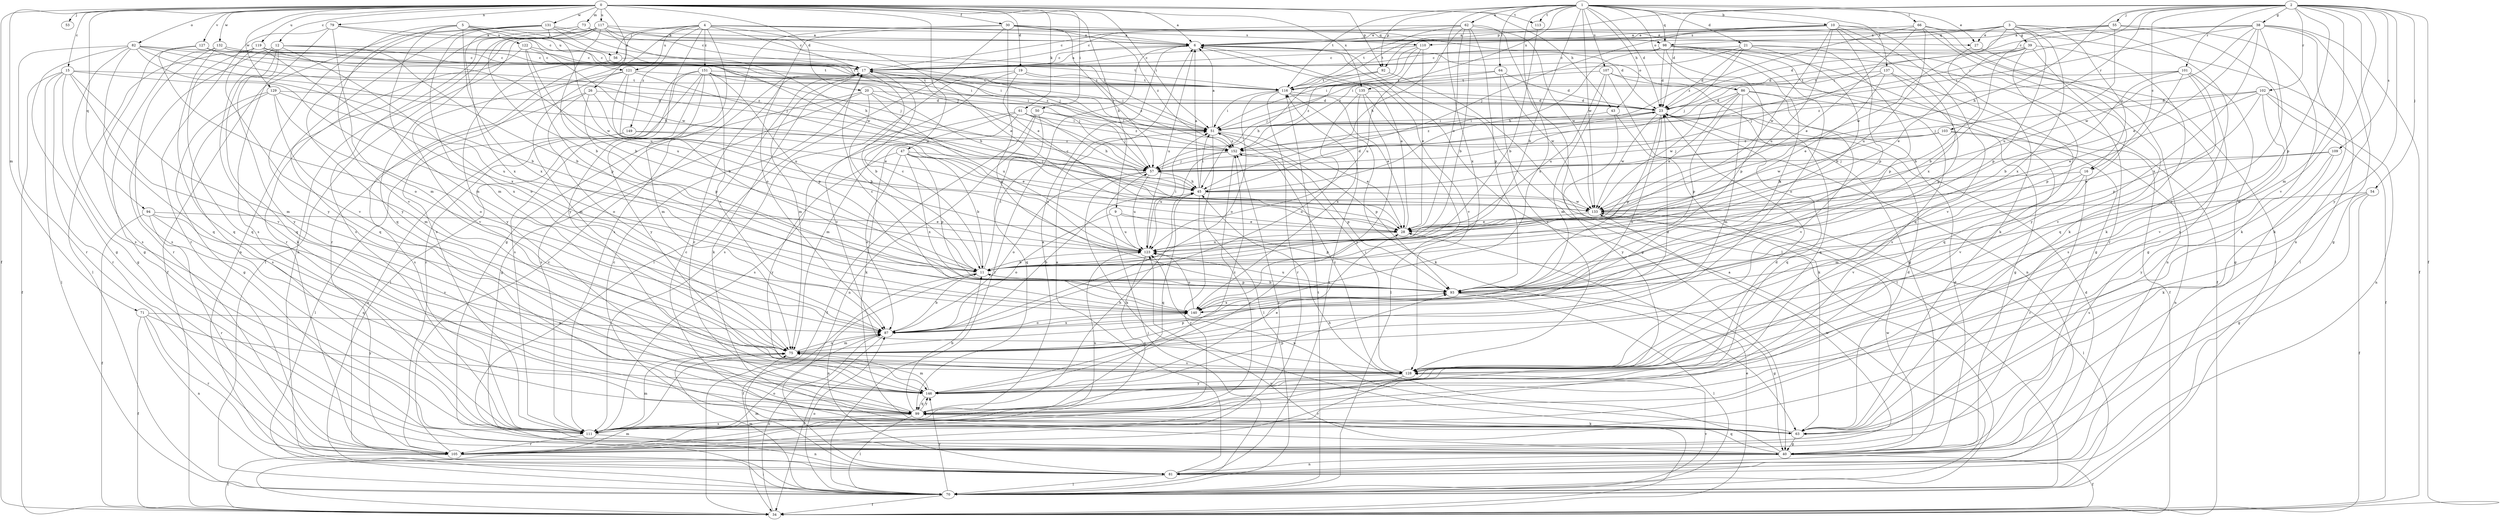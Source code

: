strict digraph  {
0;
1;
2;
3;
4;
5;
6;
9;
10;
11;
12;
15;
16;
17;
19;
20;
21;
23;
26;
27;
28;
30;
34;
38;
39;
40;
43;
45;
47;
50;
51;
53;
54;
55;
56;
57;
61;
62;
63;
64;
66;
70;
71;
73;
75;
79;
81;
82;
86;
87;
92;
93;
94;
98;
99;
101;
102;
103;
105;
107;
109;
110;
111;
113;
116;
117;
119;
121;
122;
123;
127;
128;
129;
131;
132;
133;
135;
137;
140;
146;
149;
151;
152;
0 -> 6  [label=a];
0 -> 9  [label=b];
0 -> 12  [label=c];
0 -> 15  [label=c];
0 -> 19  [label=d];
0 -> 20  [label=d];
0 -> 26  [label=e];
0 -> 30  [label=f];
0 -> 34  [label=f];
0 -> 43  [label=h];
0 -> 47  [label=i];
0 -> 50  [label=i];
0 -> 51  [label=i];
0 -> 53  [label=j];
0 -> 61  [label=k];
0 -> 71  [label=m];
0 -> 73  [label=m];
0 -> 79  [label=n];
0 -> 82  [label=o];
0 -> 92  [label=p];
0 -> 94  [label=q];
0 -> 113  [label=t];
0 -> 117  [label=u];
0 -> 119  [label=u];
0 -> 127  [label=v];
0 -> 129  [label=w];
0 -> 131  [label=w];
0 -> 132  [label=w];
0 -> 135  [label=x];
1 -> 10  [label=b];
1 -> 11  [label=b];
1 -> 21  [label=d];
1 -> 23  [label=d];
1 -> 27  [label=e];
1 -> 43  [label=h];
1 -> 62  [label=k];
1 -> 64  [label=l];
1 -> 66  [label=l];
1 -> 70  [label=l];
1 -> 86  [label=o];
1 -> 92  [label=p];
1 -> 98  [label=q];
1 -> 107  [label=s];
1 -> 113  [label=t];
1 -> 116  [label=t];
1 -> 133  [label=w];
1 -> 135  [label=x];
1 -> 137  [label=x];
1 -> 140  [label=x];
2 -> 16  [label=c];
2 -> 23  [label=d];
2 -> 34  [label=f];
2 -> 38  [label=g];
2 -> 45  [label=h];
2 -> 51  [label=i];
2 -> 54  [label=j];
2 -> 55  [label=j];
2 -> 75  [label=m];
2 -> 81  [label=n];
2 -> 92  [label=p];
2 -> 93  [label=p];
2 -> 101  [label=r];
2 -> 102  [label=r];
2 -> 103  [label=r];
2 -> 109  [label=s];
2 -> 128  [label=v];
2 -> 146  [label=y];
3 -> 6  [label=a];
3 -> 16  [label=c];
3 -> 27  [label=e];
3 -> 39  [label=g];
3 -> 63  [label=k];
3 -> 93  [label=p];
3 -> 98  [label=q];
3 -> 110  [label=s];
3 -> 133  [label=w];
3 -> 140  [label=x];
4 -> 17  [label=c];
4 -> 27  [label=e];
4 -> 28  [label=e];
4 -> 40  [label=g];
4 -> 56  [label=j];
4 -> 98  [label=q];
4 -> 105  [label=r];
4 -> 110  [label=s];
4 -> 111  [label=s];
4 -> 121  [label=u];
4 -> 146  [label=y];
4 -> 149  [label=z];
4 -> 151  [label=z];
5 -> 56  [label=j];
5 -> 75  [label=m];
5 -> 121  [label=u];
5 -> 122  [label=u];
5 -> 128  [label=v];
5 -> 133  [label=w];
5 -> 140  [label=x];
5 -> 146  [label=y];
6 -> 17  [label=c];
6 -> 40  [label=g];
6 -> 70  [label=l];
6 -> 86  [label=o];
6 -> 123  [label=u];
6 -> 128  [label=v];
9 -> 28  [label=e];
9 -> 87  [label=o];
9 -> 93  [label=p];
9 -> 123  [label=u];
10 -> 6  [label=a];
10 -> 17  [label=c];
10 -> 57  [label=j];
10 -> 63  [label=k];
10 -> 70  [label=l];
10 -> 93  [label=p];
10 -> 99  [label=q];
10 -> 116  [label=t];
10 -> 123  [label=u];
10 -> 133  [label=w];
10 -> 140  [label=x];
11 -> 17  [label=c];
11 -> 34  [label=f];
11 -> 51  [label=i];
11 -> 81  [label=n];
11 -> 93  [label=p];
12 -> 11  [label=b];
12 -> 17  [label=c];
12 -> 51  [label=i];
12 -> 63  [label=k];
12 -> 87  [label=o];
12 -> 99  [label=q];
12 -> 105  [label=r];
12 -> 146  [label=y];
15 -> 34  [label=f];
15 -> 40  [label=g];
15 -> 70  [label=l];
15 -> 75  [label=m];
15 -> 105  [label=r];
15 -> 116  [label=t];
15 -> 128  [label=v];
15 -> 140  [label=x];
16 -> 45  [label=h];
16 -> 75  [label=m];
16 -> 105  [label=r];
16 -> 128  [label=v];
17 -> 6  [label=a];
17 -> 11  [label=b];
17 -> 51  [label=i];
17 -> 63  [label=k];
17 -> 75  [label=m];
17 -> 116  [label=t];
19 -> 93  [label=p];
19 -> 111  [label=s];
19 -> 116  [label=t];
19 -> 128  [label=v];
19 -> 152  [label=z];
20 -> 11  [label=b];
20 -> 23  [label=d];
20 -> 40  [label=g];
20 -> 45  [label=h];
20 -> 111  [label=s];
20 -> 123  [label=u];
21 -> 11  [label=b];
21 -> 17  [label=c];
21 -> 23  [label=d];
21 -> 51  [label=i];
21 -> 57  [label=j];
21 -> 81  [label=n];
21 -> 93  [label=p];
23 -> 51  [label=i];
23 -> 87  [label=o];
23 -> 93  [label=p];
23 -> 99  [label=q];
23 -> 133  [label=w];
23 -> 152  [label=z];
26 -> 23  [label=d];
26 -> 28  [label=e];
26 -> 87  [label=o];
26 -> 93  [label=p];
26 -> 111  [label=s];
27 -> 11  [label=b];
27 -> 40  [label=g];
28 -> 6  [label=a];
28 -> 17  [label=c];
28 -> 123  [label=u];
30 -> 6  [label=a];
30 -> 23  [label=d];
30 -> 28  [label=e];
30 -> 57  [label=j];
30 -> 70  [label=l];
30 -> 87  [label=o];
30 -> 111  [label=s];
30 -> 152  [label=z];
34 -> 28  [label=e];
34 -> 75  [label=m];
34 -> 87  [label=o];
34 -> 123  [label=u];
38 -> 6  [label=a];
38 -> 17  [label=c];
38 -> 28  [label=e];
38 -> 34  [label=f];
38 -> 40  [label=g];
38 -> 51  [label=i];
38 -> 63  [label=k];
38 -> 128  [label=v];
38 -> 133  [label=w];
38 -> 140  [label=x];
39 -> 11  [label=b];
39 -> 17  [label=c];
39 -> 23  [label=d];
39 -> 28  [label=e];
39 -> 99  [label=q];
39 -> 128  [label=v];
39 -> 146  [label=y];
40 -> 17  [label=c];
40 -> 23  [label=d];
40 -> 34  [label=f];
40 -> 45  [label=h];
40 -> 81  [label=n];
40 -> 99  [label=q];
40 -> 133  [label=w];
43 -> 51  [label=i];
43 -> 63  [label=k];
43 -> 146  [label=y];
45 -> 6  [label=a];
45 -> 23  [label=d];
45 -> 51  [label=i];
45 -> 99  [label=q];
45 -> 105  [label=r];
45 -> 133  [label=w];
47 -> 11  [label=b];
47 -> 57  [label=j];
47 -> 87  [label=o];
47 -> 93  [label=p];
47 -> 123  [label=u];
47 -> 140  [label=x];
47 -> 146  [label=y];
50 -> 34  [label=f];
50 -> 51  [label=i];
50 -> 57  [label=j];
50 -> 81  [label=n];
50 -> 99  [label=q];
51 -> 6  [label=a];
51 -> 28  [label=e];
51 -> 70  [label=l];
51 -> 93  [label=p];
51 -> 152  [label=z];
54 -> 34  [label=f];
54 -> 40  [label=g];
54 -> 111  [label=s];
54 -> 133  [label=w];
55 -> 6  [label=a];
55 -> 23  [label=d];
55 -> 51  [label=i];
55 -> 63  [label=k];
55 -> 111  [label=s];
55 -> 123  [label=u];
56 -> 116  [label=t];
56 -> 146  [label=y];
57 -> 45  [label=h];
57 -> 63  [label=k];
57 -> 87  [label=o];
57 -> 123  [label=u];
61 -> 45  [label=h];
61 -> 51  [label=i];
61 -> 63  [label=k];
61 -> 75  [label=m];
61 -> 111  [label=s];
61 -> 152  [label=z];
62 -> 6  [label=a];
62 -> 11  [label=b];
62 -> 17  [label=c];
62 -> 28  [label=e];
62 -> 45  [label=h];
62 -> 93  [label=p];
62 -> 116  [label=t];
62 -> 133  [label=w];
62 -> 140  [label=x];
63 -> 17  [label=c];
63 -> 23  [label=d];
63 -> 40  [label=g];
63 -> 123  [label=u];
64 -> 23  [label=d];
64 -> 57  [label=j];
64 -> 116  [label=t];
64 -> 128  [label=v];
64 -> 133  [label=w];
66 -> 6  [label=a];
66 -> 28  [label=e];
66 -> 63  [label=k];
66 -> 70  [label=l];
66 -> 105  [label=r];
66 -> 123  [label=u];
66 -> 152  [label=z];
70 -> 6  [label=a];
70 -> 34  [label=f];
70 -> 57  [label=j];
70 -> 75  [label=m];
70 -> 87  [label=o];
70 -> 116  [label=t];
70 -> 128  [label=v];
70 -> 146  [label=y];
71 -> 34  [label=f];
71 -> 81  [label=n];
71 -> 87  [label=o];
71 -> 105  [label=r];
71 -> 146  [label=y];
73 -> 6  [label=a];
73 -> 11  [label=b];
73 -> 17  [label=c];
73 -> 140  [label=x];
75 -> 23  [label=d];
75 -> 87  [label=o];
75 -> 93  [label=p];
75 -> 128  [label=v];
79 -> 6  [label=a];
79 -> 17  [label=c];
79 -> 75  [label=m];
79 -> 105  [label=r];
79 -> 111  [label=s];
81 -> 6  [label=a];
81 -> 23  [label=d];
81 -> 70  [label=l];
81 -> 75  [label=m];
81 -> 116  [label=t];
82 -> 11  [label=b];
82 -> 17  [label=c];
82 -> 40  [label=g];
82 -> 45  [label=h];
82 -> 57  [label=j];
82 -> 99  [label=q];
82 -> 105  [label=r];
82 -> 111  [label=s];
82 -> 116  [label=t];
86 -> 23  [label=d];
86 -> 28  [label=e];
86 -> 40  [label=g];
86 -> 75  [label=m];
86 -> 93  [label=p];
86 -> 99  [label=q];
86 -> 128  [label=v];
86 -> 133  [label=w];
87 -> 11  [label=b];
87 -> 34  [label=f];
87 -> 45  [label=h];
87 -> 75  [label=m];
87 -> 140  [label=x];
92 -> 45  [label=h];
92 -> 70  [label=l];
92 -> 116  [label=t];
92 -> 152  [label=z];
93 -> 11  [label=b];
93 -> 40  [label=g];
93 -> 70  [label=l];
93 -> 123  [label=u];
93 -> 140  [label=x];
94 -> 28  [label=e];
94 -> 34  [label=f];
94 -> 99  [label=q];
94 -> 105  [label=r];
94 -> 128  [label=v];
98 -> 17  [label=c];
98 -> 23  [label=d];
98 -> 34  [label=f];
98 -> 40  [label=g];
98 -> 45  [label=h];
98 -> 87  [label=o];
98 -> 93  [label=p];
98 -> 111  [label=s];
98 -> 140  [label=x];
99 -> 11  [label=b];
99 -> 17  [label=c];
99 -> 23  [label=d];
99 -> 45  [label=h];
99 -> 63  [label=k];
99 -> 70  [label=l];
99 -> 111  [label=s];
99 -> 146  [label=y];
101 -> 11  [label=b];
101 -> 40  [label=g];
101 -> 93  [label=p];
101 -> 111  [label=s];
101 -> 116  [label=t];
101 -> 128  [label=v];
101 -> 152  [label=z];
102 -> 23  [label=d];
102 -> 28  [label=e];
102 -> 34  [label=f];
102 -> 57  [label=j];
102 -> 81  [label=n];
102 -> 93  [label=p];
102 -> 128  [label=v];
103 -> 57  [label=j];
103 -> 81  [label=n];
103 -> 128  [label=v];
103 -> 133  [label=w];
103 -> 152  [label=z];
105 -> 17  [label=c];
105 -> 34  [label=f];
105 -> 70  [label=l];
105 -> 87  [label=o];
105 -> 133  [label=w];
105 -> 152  [label=z];
107 -> 34  [label=f];
107 -> 40  [label=g];
107 -> 75  [label=m];
107 -> 81  [label=n];
107 -> 116  [label=t];
107 -> 123  [label=u];
109 -> 57  [label=j];
109 -> 63  [label=k];
109 -> 133  [label=w];
109 -> 146  [label=y];
110 -> 17  [label=c];
110 -> 28  [label=e];
110 -> 51  [label=i];
110 -> 123  [label=u];
110 -> 152  [label=z];
111 -> 6  [label=a];
111 -> 75  [label=m];
111 -> 81  [label=n];
111 -> 105  [label=r];
111 -> 123  [label=u];
113 -> 11  [label=b];
116 -> 23  [label=d];
116 -> 28  [label=e];
116 -> 51  [label=i];
116 -> 63  [label=k];
116 -> 87  [label=o];
116 -> 105  [label=r];
117 -> 6  [label=a];
117 -> 11  [label=b];
117 -> 45  [label=h];
117 -> 51  [label=i];
117 -> 57  [label=j];
117 -> 70  [label=l];
117 -> 81  [label=n];
117 -> 99  [label=q];
117 -> 105  [label=r];
117 -> 111  [label=s];
119 -> 17  [label=c];
119 -> 57  [label=j];
119 -> 70  [label=l];
119 -> 99  [label=q];
119 -> 128  [label=v];
119 -> 133  [label=w];
119 -> 140  [label=x];
121 -> 11  [label=b];
121 -> 75  [label=m];
121 -> 116  [label=t];
121 -> 123  [label=u];
121 -> 128  [label=v];
121 -> 133  [label=w];
122 -> 17  [label=c];
122 -> 93  [label=p];
122 -> 99  [label=q];
122 -> 123  [label=u];
122 -> 152  [label=z];
123 -> 11  [label=b];
123 -> 51  [label=i];
123 -> 111  [label=s];
127 -> 17  [label=c];
127 -> 87  [label=o];
127 -> 111  [label=s];
127 -> 152  [label=z];
128 -> 51  [label=i];
128 -> 105  [label=r];
128 -> 146  [label=y];
128 -> 152  [label=z];
129 -> 23  [label=d];
129 -> 40  [label=g];
129 -> 75  [label=m];
129 -> 87  [label=o];
129 -> 111  [label=s];
129 -> 123  [label=u];
131 -> 6  [label=a];
131 -> 34  [label=f];
131 -> 57  [label=j];
131 -> 75  [label=m];
131 -> 81  [label=n];
131 -> 123  [label=u];
131 -> 133  [label=w];
131 -> 146  [label=y];
132 -> 17  [label=c];
132 -> 40  [label=g];
132 -> 51  [label=i];
132 -> 99  [label=q];
132 -> 111  [label=s];
132 -> 116  [label=t];
133 -> 28  [label=e];
133 -> 70  [label=l];
135 -> 23  [label=d];
135 -> 70  [label=l];
135 -> 87  [label=o];
135 -> 140  [label=x];
135 -> 146  [label=y];
137 -> 28  [label=e];
137 -> 57  [label=j];
137 -> 93  [label=p];
137 -> 99  [label=q];
137 -> 116  [label=t];
140 -> 17  [label=c];
140 -> 87  [label=o];
140 -> 123  [label=u];
146 -> 28  [label=e];
146 -> 75  [label=m];
146 -> 93  [label=p];
146 -> 99  [label=q];
146 -> 152  [label=z];
149 -> 28  [label=e];
149 -> 70  [label=l];
149 -> 81  [label=n];
149 -> 152  [label=z];
151 -> 51  [label=i];
151 -> 57  [label=j];
151 -> 70  [label=l];
151 -> 75  [label=m];
151 -> 87  [label=o];
151 -> 93  [label=p];
151 -> 105  [label=r];
151 -> 111  [label=s];
151 -> 116  [label=t];
151 -> 146  [label=y];
152 -> 57  [label=j];
152 -> 93  [label=p];
152 -> 105  [label=r];
152 -> 123  [label=u];
}
